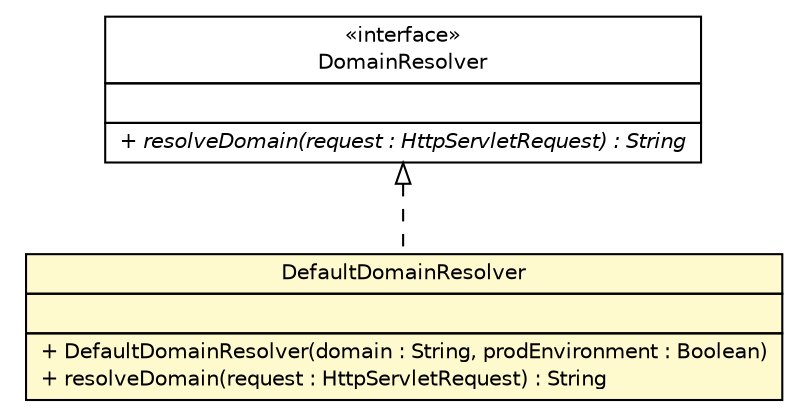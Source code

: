 #!/usr/local/bin/dot
#
# Class diagram 
# Generated by UMLGraph version R5_6-24-gf6e263 (http://www.umlgraph.org/)
#

digraph G {
	edge [fontname="Helvetica",fontsize=10,labelfontname="Helvetica",labelfontsize=10];
	node [fontname="Helvetica",fontsize=10,shape=plaintext];
	nodesep=0.25;
	ranksep=0.5;
	// cn.home1.oss.lib.webmvc.api.DomainResolver
	c172 [label=<<table title="cn.home1.oss.lib.webmvc.api.DomainResolver" border="0" cellborder="1" cellspacing="0" cellpadding="2" port="p" href="../api/DomainResolver.html">
		<tr><td><table border="0" cellspacing="0" cellpadding="1">
<tr><td align="center" balign="center"> &#171;interface&#187; </td></tr>
<tr><td align="center" balign="center"> DomainResolver </td></tr>
		</table></td></tr>
		<tr><td><table border="0" cellspacing="0" cellpadding="1">
<tr><td align="left" balign="left">  </td></tr>
		</table></td></tr>
		<tr><td><table border="0" cellspacing="0" cellpadding="1">
<tr><td align="left" balign="left"><font face="Helvetica-Oblique" point-size="10.0"> + resolveDomain(request : HttpServletRequest) : String </font></td></tr>
		</table></td></tr>
		</table>>, URL="../api/DomainResolver.html", fontname="Helvetica", fontcolor="black", fontsize=10.0];
	// cn.home1.oss.lib.webmvc.internal.DefaultDomainResolver
	c181 [label=<<table title="cn.home1.oss.lib.webmvc.internal.DefaultDomainResolver" border="0" cellborder="1" cellspacing="0" cellpadding="2" port="p" bgcolor="lemonChiffon" href="./DefaultDomainResolver.html">
		<tr><td><table border="0" cellspacing="0" cellpadding="1">
<tr><td align="center" balign="center"> DefaultDomainResolver </td></tr>
		</table></td></tr>
		<tr><td><table border="0" cellspacing="0" cellpadding="1">
<tr><td align="left" balign="left">  </td></tr>
		</table></td></tr>
		<tr><td><table border="0" cellspacing="0" cellpadding="1">
<tr><td align="left" balign="left"> + DefaultDomainResolver(domain : String, prodEnvironment : Boolean) </td></tr>
<tr><td align="left" balign="left"> + resolveDomain(request : HttpServletRequest) : String </td></tr>
		</table></td></tr>
		</table>>, URL="./DefaultDomainResolver.html", fontname="Helvetica", fontcolor="black", fontsize=10.0];
	//cn.home1.oss.lib.webmvc.internal.DefaultDomainResolver implements cn.home1.oss.lib.webmvc.api.DomainResolver
	c172:p -> c181:p [dir=back,arrowtail=empty,style=dashed];
}

